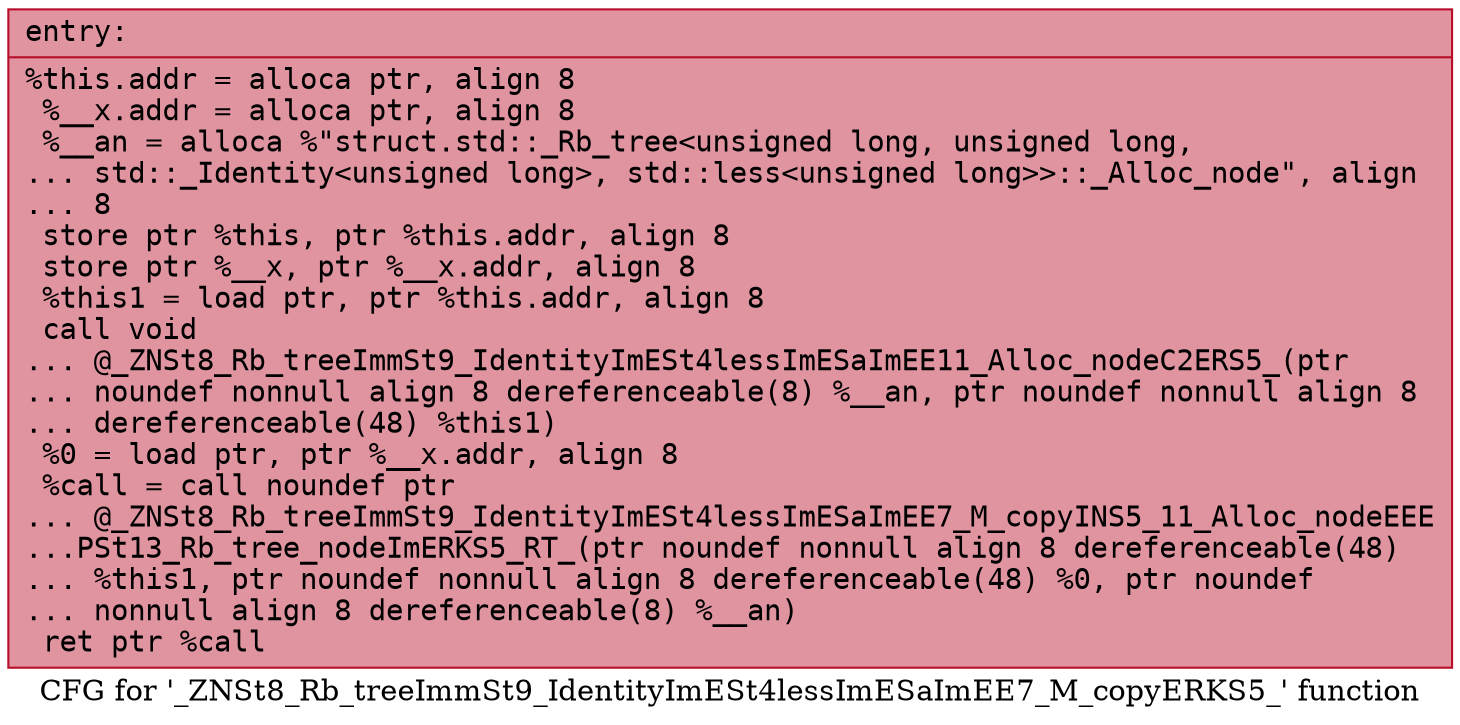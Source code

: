 digraph "CFG for '_ZNSt8_Rb_treeImmSt9_IdentityImESt4lessImESaImEE7_M_copyERKS5_' function" {
	label="CFG for '_ZNSt8_Rb_treeImmSt9_IdentityImESt4lessImESaImEE7_M_copyERKS5_' function";

	Node0x560dca1636e0 [shape=record,color="#b70d28ff", style=filled, fillcolor="#b70d2870" fontname="Courier",label="{entry:\l|  %this.addr = alloca ptr, align 8\l  %__x.addr = alloca ptr, align 8\l  %__an = alloca %\"struct.std::_Rb_tree\<unsigned long, unsigned long,\l... std::_Identity\<unsigned long\>, std::less\<unsigned long\>\>::_Alloc_node\", align\l... 8\l  store ptr %this, ptr %this.addr, align 8\l  store ptr %__x, ptr %__x.addr, align 8\l  %this1 = load ptr, ptr %this.addr, align 8\l  call void\l... @_ZNSt8_Rb_treeImmSt9_IdentityImESt4lessImESaImEE11_Alloc_nodeC2ERS5_(ptr\l... noundef nonnull align 8 dereferenceable(8) %__an, ptr noundef nonnull align 8\l... dereferenceable(48) %this1)\l  %0 = load ptr, ptr %__x.addr, align 8\l  %call = call noundef ptr\l... @_ZNSt8_Rb_treeImmSt9_IdentityImESt4lessImESaImEE7_M_copyINS5_11_Alloc_nodeEEE\l...PSt13_Rb_tree_nodeImERKS5_RT_(ptr noundef nonnull align 8 dereferenceable(48)\l... %this1, ptr noundef nonnull align 8 dereferenceable(48) %0, ptr noundef\l... nonnull align 8 dereferenceable(8) %__an)\l  ret ptr %call\l}"];
}
